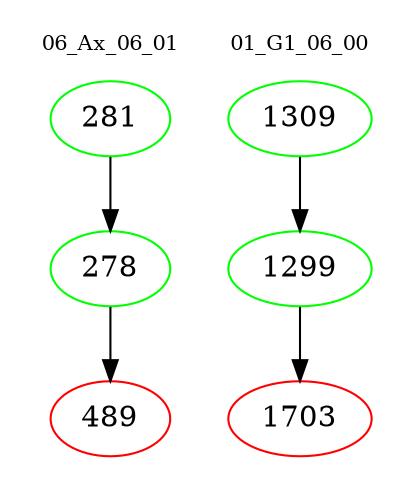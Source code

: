 digraph{
subgraph cluster_0 {
color = white
label = "06_Ax_06_01";
fontsize=10;
T0_281 [label="281", color="green"]
T0_281 -> T0_278 [color="black"]
T0_278 [label="278", color="green"]
T0_278 -> T0_489 [color="black"]
T0_489 [label="489", color="red"]
}
subgraph cluster_1 {
color = white
label = "01_G1_06_00";
fontsize=10;
T1_1309 [label="1309", color="green"]
T1_1309 -> T1_1299 [color="black"]
T1_1299 [label="1299", color="green"]
T1_1299 -> T1_1703 [color="black"]
T1_1703 [label="1703", color="red"]
}
}
